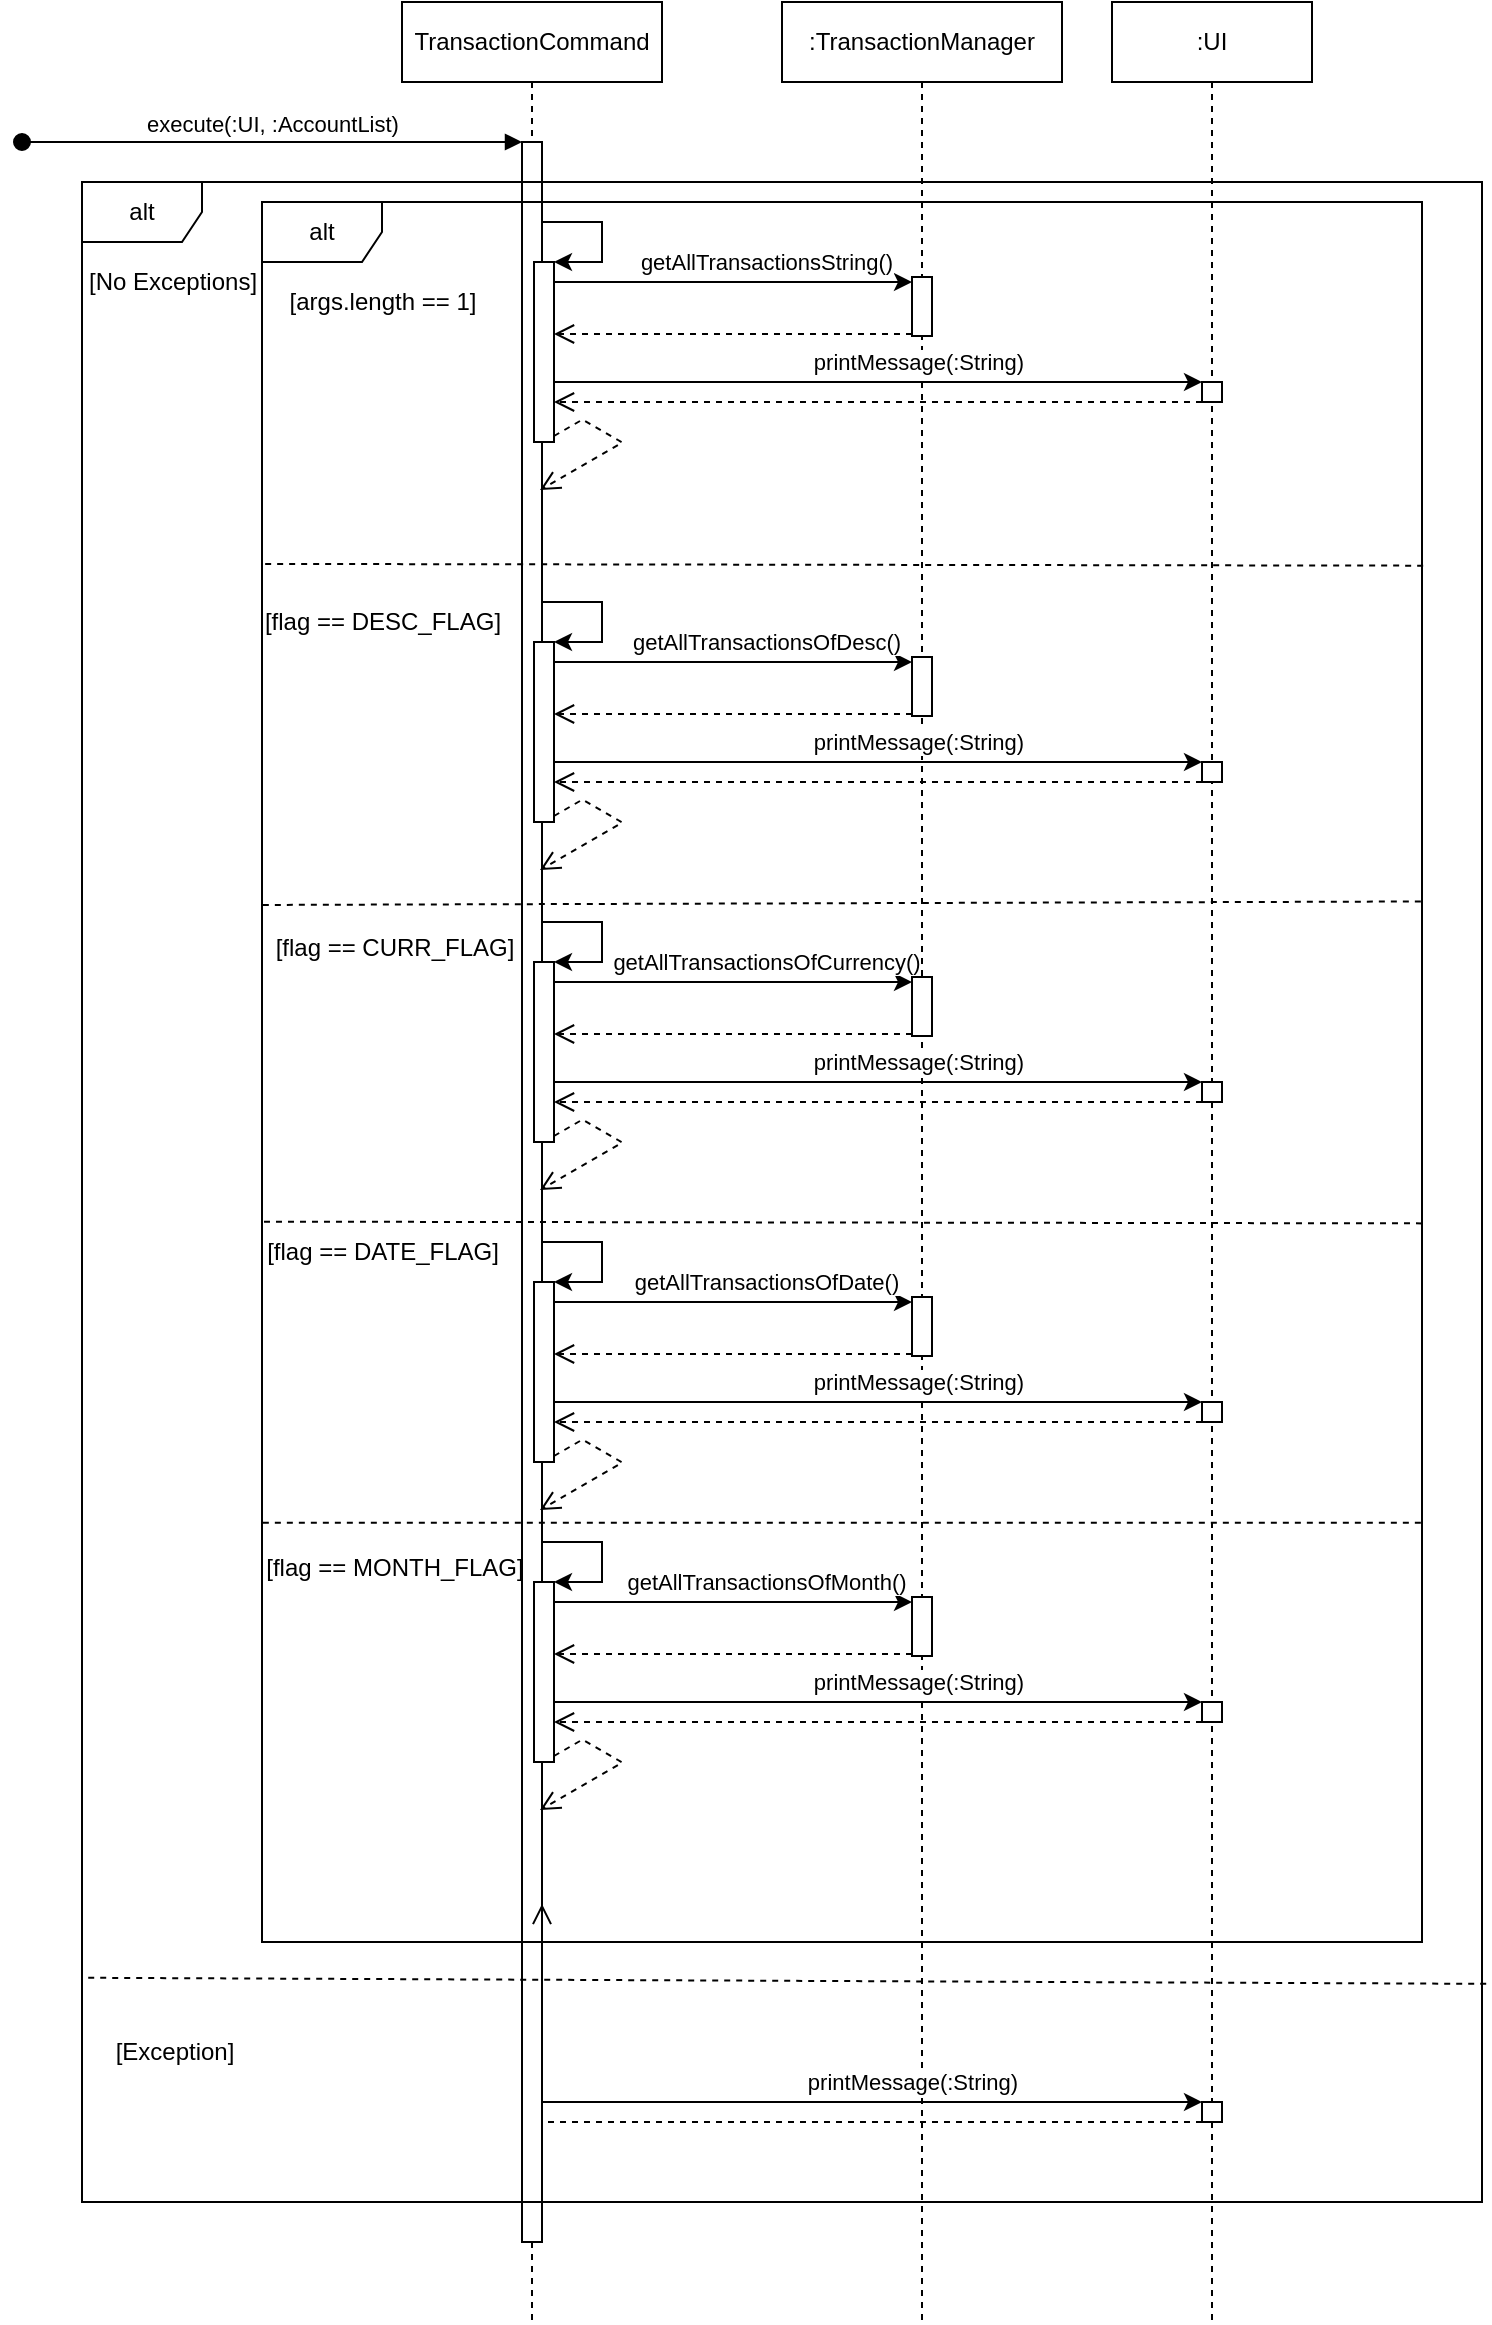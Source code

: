 <mxfile version="21.0.10" type="device"><diagram name="Page-1" id="2YBvvXClWsGukQMizWep"><mxGraphModel dx="2079" dy="460" grid="1" gridSize="10" guides="1" tooltips="1" connect="1" arrows="1" fold="1" page="1" pageScale="1" pageWidth="850" pageHeight="1100" math="0" shadow="0"><root><mxCell id="0"/><mxCell id="1" parent="0"/><mxCell id="aM9ryv3xv72pqoxQDRHE-1" value="TransactionCommand" style="shape=umlLifeline;perimeter=lifelinePerimeter;whiteSpace=wrap;html=1;container=0;dropTarget=0;collapsible=0;recursiveResize=0;outlineConnect=0;portConstraint=eastwest;newEdgeStyle={&quot;edgeStyle&quot;:&quot;elbowEdgeStyle&quot;,&quot;elbow&quot;:&quot;vertical&quot;,&quot;curved&quot;:0,&quot;rounded&quot;:0};" parent="1" vertex="1"><mxGeometry x="110" y="30" width="130" height="1160" as="geometry"/></mxCell><mxCell id="aM9ryv3xv72pqoxQDRHE-2" value="" style="html=1;points=[];perimeter=orthogonalPerimeter;outlineConnect=0;targetShapes=umlLifeline;portConstraint=eastwest;newEdgeStyle={&quot;edgeStyle&quot;:&quot;elbowEdgeStyle&quot;,&quot;elbow&quot;:&quot;vertical&quot;,&quot;curved&quot;:0,&quot;rounded&quot;:0};" parent="aM9ryv3xv72pqoxQDRHE-1" vertex="1"><mxGeometry x="60" y="70" width="10" height="1050" as="geometry"/></mxCell><mxCell id="aM9ryv3xv72pqoxQDRHE-3" value="execute(:UI, :AccountList)" style="html=1;verticalAlign=bottom;startArrow=oval;endArrow=block;startSize=8;edgeStyle=elbowEdgeStyle;elbow=vertical;curved=0;rounded=0;" parent="aM9ryv3xv72pqoxQDRHE-1" target="aM9ryv3xv72pqoxQDRHE-2" edge="1"><mxGeometry relative="1" as="geometry"><mxPoint x="-190" y="70" as="sourcePoint"/></mxGeometry></mxCell><mxCell id="aM9ryv3xv72pqoxQDRHE-5" value=":UI" style="shape=umlLifeline;perimeter=lifelinePerimeter;whiteSpace=wrap;html=1;container=0;dropTarget=0;collapsible=0;recursiveResize=0;outlineConnect=0;portConstraint=eastwest;newEdgeStyle={&quot;edgeStyle&quot;:&quot;elbowEdgeStyle&quot;,&quot;elbow&quot;:&quot;vertical&quot;,&quot;curved&quot;:0,&quot;rounded&quot;:0};" parent="1" vertex="1"><mxGeometry x="465" y="30" width="100" height="1160" as="geometry"/></mxCell><mxCell id="a20nSgyE2VclxuOLMxw--1" value="alt" style="shape=umlFrame;whiteSpace=wrap;html=1;pointerEvents=0;" vertex="1" parent="1"><mxGeometry x="-50" y="120" width="700" height="1010" as="geometry"/></mxCell><mxCell id="a20nSgyE2VclxuOLMxw--4" value="" style="endArrow=none;dashed=1;html=1;rounded=0;entryX=0.002;entryY=0.889;entryDx=0;entryDy=0;entryPerimeter=0;exitX=1.003;exitY=0.892;exitDx=0;exitDy=0;exitPerimeter=0;" edge="1" parent="1" source="a20nSgyE2VclxuOLMxw--1" target="a20nSgyE2VclxuOLMxw--1"><mxGeometry width="50" height="50" relative="1" as="geometry"><mxPoint x="820" y="280" as="sourcePoint"/><mxPoint x="450" y="230" as="targetPoint"/></mxGeometry></mxCell><mxCell id="a20nSgyE2VclxuOLMxw--5" value="[No Exceptions]" style="text;html=1;align=center;verticalAlign=middle;resizable=0;points=[];autosize=1;strokeColor=none;fillColor=none;" vertex="1" parent="1"><mxGeometry x="-60" y="155" width="110" height="30" as="geometry"/></mxCell><mxCell id="a20nSgyE2VclxuOLMxw--6" value="[Exception]" style="text;html=1;align=center;verticalAlign=middle;resizable=0;points=[];autosize=1;strokeColor=none;fillColor=none;" vertex="1" parent="1"><mxGeometry x="-44" y="1040" width="80" height="30" as="geometry"/></mxCell><mxCell id="a20nSgyE2VclxuOLMxw--10" value="alt" style="shape=umlFrame;whiteSpace=wrap;html=1;pointerEvents=0;" vertex="1" parent="1"><mxGeometry x="40" y="130" width="580" height="870" as="geometry"/></mxCell><mxCell id="a20nSgyE2VclxuOLMxw--11" value="[args.length == 1]" style="text;html=1;align=center;verticalAlign=middle;resizable=0;points=[];autosize=1;strokeColor=none;fillColor=none;" vertex="1" parent="1"><mxGeometry x="40" y="165" width="120" height="30" as="geometry"/></mxCell><mxCell id="a20nSgyE2VclxuOLMxw--12" value="" style="endArrow=none;dashed=1;html=1;rounded=0;entryX=-0.003;entryY=0.404;entryDx=0;entryDy=0;entryPerimeter=0;exitX=0.999;exitY=0.402;exitDx=0;exitDy=0;exitPerimeter=0;" edge="1" parent="1" source="a20nSgyE2VclxuOLMxw--10" target="a20nSgyE2VclxuOLMxw--10"><mxGeometry width="50" height="50" relative="1" as="geometry"><mxPoint x="929" y="372" as="sourcePoint"/><mxPoint x="-39" y="373" as="targetPoint"/></mxGeometry></mxCell><mxCell id="a20nSgyE2VclxuOLMxw--23" style="edgeStyle=elbowEdgeStyle;rounded=0;orthogonalLoop=1;jettySize=auto;html=1;elbow=vertical;curved=0;" edge="1" parent="1" source="a20nSgyE2VclxuOLMxw--13" target="a20nSgyE2VclxuOLMxw--22"><mxGeometry relative="1" as="geometry"><Array as="points"><mxPoint x="200" y="170"/><mxPoint x="300" y="160"/><mxPoint x="200" y="160"/></Array></mxGeometry></mxCell><mxCell id="a20nSgyE2VclxuOLMxw--24" value="getAllTransactionsString()" style="edgeLabel;html=1;align=center;verticalAlign=middle;resizable=0;points=[];" vertex="1" connectable="0" parent="a20nSgyE2VclxuOLMxw--23"><mxGeometry x="0.056" relative="1" as="geometry"><mxPoint x="11" y="-10" as="offset"/></mxGeometry></mxCell><mxCell id="a20nSgyE2VclxuOLMxw--13" value="" style="html=1;points=[];perimeter=orthogonalPerimeter;outlineConnect=0;targetShapes=umlLifeline;portConstraint=eastwest;newEdgeStyle={&quot;edgeStyle&quot;:&quot;elbowEdgeStyle&quot;,&quot;elbow&quot;:&quot;vertical&quot;,&quot;curved&quot;:0,&quot;rounded&quot;:0};" vertex="1" parent="1"><mxGeometry x="176" y="160" width="10" height="90" as="geometry"/></mxCell><mxCell id="a20nSgyE2VclxuOLMxw--15" value="" style="endArrow=classic;html=1;rounded=0;" edge="1" parent="1" source="aM9ryv3xv72pqoxQDRHE-2" target="a20nSgyE2VclxuOLMxw--13"><mxGeometry width="50" height="50" relative="1" as="geometry"><mxPoint x="400" y="320" as="sourcePoint"/><mxPoint x="450" y="270" as="targetPoint"/><Array as="points"><mxPoint x="210" y="140"/><mxPoint x="210" y="160"/></Array></mxGeometry></mxCell><mxCell id="a20nSgyE2VclxuOLMxw--20" value="" style="html=1;verticalAlign=bottom;endArrow=open;dashed=1;endSize=8;edgeStyle=isometricEdgeStyle;rounded=0;" edge="1" parent="1"><mxGeometry x="-0.6" y="120" relative="1" as="geometry"><mxPoint x="186" y="247" as="sourcePoint"/><mxPoint x="179" y="274" as="targetPoint"/><Array as="points"><mxPoint x="218" y="249"/><mxPoint x="220" y="270"/><mxPoint x="230" y="230"/><mxPoint x="330" y="230"/><mxPoint x="290" y="330"/><mxPoint x="230" y="230"/><mxPoint x="250" y="250"/><mxPoint x="220" y="210"/></Array><mxPoint x="116" y="-90" as="offset"/></mxGeometry></mxCell><mxCell id="a20nSgyE2VclxuOLMxw--21" value=":TransactionManager" style="shape=umlLifeline;perimeter=lifelinePerimeter;whiteSpace=wrap;html=1;container=0;dropTarget=0;collapsible=0;recursiveResize=0;outlineConnect=0;portConstraint=eastwest;newEdgeStyle={&quot;edgeStyle&quot;:&quot;elbowEdgeStyle&quot;,&quot;elbow&quot;:&quot;vertical&quot;,&quot;curved&quot;:0,&quot;rounded&quot;:0};" vertex="1" parent="1"><mxGeometry x="300" y="30" width="140" height="1160" as="geometry"/></mxCell><mxCell id="a20nSgyE2VclxuOLMxw--22" value="" style="html=1;points=[];perimeter=orthogonalPerimeter;outlineConnect=0;targetShapes=umlLifeline;portConstraint=eastwest;newEdgeStyle={&quot;edgeStyle&quot;:&quot;elbowEdgeStyle&quot;,&quot;elbow&quot;:&quot;vertical&quot;,&quot;curved&quot;:0,&quot;rounded&quot;:0};" vertex="1" parent="a20nSgyE2VclxuOLMxw--21"><mxGeometry x="65" y="137.5" width="10" height="29.5" as="geometry"/></mxCell><mxCell id="a20nSgyE2VclxuOLMxw--45" value="" style="html=1;points=[];perimeter=orthogonalPerimeter;outlineConnect=0;targetShapes=umlLifeline;portConstraint=eastwest;newEdgeStyle={&quot;edgeStyle&quot;:&quot;elbowEdgeStyle&quot;,&quot;elbow&quot;:&quot;vertical&quot;,&quot;curved&quot;:0,&quot;rounded&quot;:0};" vertex="1" parent="a20nSgyE2VclxuOLMxw--21"><mxGeometry x="65" y="327.5" width="10" height="29.5" as="geometry"/></mxCell><mxCell id="a20nSgyE2VclxuOLMxw--25" value="" style="html=1;verticalAlign=bottom;endArrow=open;dashed=1;endSize=8;edgeStyle=elbowEdgeStyle;elbow=vertical;curved=0;rounded=0;" edge="1" parent="1" source="a20nSgyE2VclxuOLMxw--22"><mxGeometry x="0.183" relative="1" as="geometry"><mxPoint x="266" y="195" as="sourcePoint"/><mxPoint x="186" y="196" as="targetPoint"/><Array as="points"><mxPoint x="260" y="196"/><mxPoint x="280" y="196"/><mxPoint x="220" y="180"/></Array><mxPoint as="offset"/></mxGeometry></mxCell><mxCell id="a20nSgyE2VclxuOLMxw--26" style="edgeStyle=elbowEdgeStyle;rounded=0;orthogonalLoop=1;jettySize=auto;html=1;elbow=vertical;curved=0;" edge="1" parent="1" target="a20nSgyE2VclxuOLMxw--28"><mxGeometry relative="1" as="geometry"><mxPoint x="186" y="220" as="sourcePoint"/><mxPoint x="365" y="220" as="targetPoint"/><Array as="points"><mxPoint x="200" y="220"/><mxPoint x="300" y="210"/><mxPoint x="200" y="210"/></Array></mxGeometry></mxCell><mxCell id="a20nSgyE2VclxuOLMxw--27" value="printMessage(:String)" style="edgeLabel;html=1;align=center;verticalAlign=middle;resizable=0;points=[];" vertex="1" connectable="0" parent="a20nSgyE2VclxuOLMxw--26"><mxGeometry x="0.056" relative="1" as="geometry"><mxPoint x="11" y="-10" as="offset"/></mxGeometry></mxCell><mxCell id="a20nSgyE2VclxuOLMxw--28" value="" style="html=1;points=[];perimeter=orthogonalPerimeter;outlineConnect=0;targetShapes=umlLifeline;portConstraint=eastwest;newEdgeStyle={&quot;edgeStyle&quot;:&quot;elbowEdgeStyle&quot;,&quot;elbow&quot;:&quot;vertical&quot;,&quot;curved&quot;:0,&quot;rounded&quot;:0};" vertex="1" parent="1"><mxGeometry x="510" y="220" width="10" height="10" as="geometry"/></mxCell><mxCell id="a20nSgyE2VclxuOLMxw--29" value="" style="html=1;verticalAlign=bottom;endArrow=open;dashed=1;endSize=8;edgeStyle=elbowEdgeStyle;elbow=vertical;curved=0;rounded=0;" edge="1" parent="1" source="a20nSgyE2VclxuOLMxw--28"><mxGeometry x="0.183" relative="1" as="geometry"><mxPoint x="365" y="240" as="sourcePoint"/><mxPoint x="186" y="230" as="targetPoint"/><Array as="points"><mxPoint x="250" y="230"/><mxPoint x="260" y="240"/><mxPoint x="280" y="240"/><mxPoint x="220" y="224"/></Array><mxPoint as="offset"/></mxGeometry></mxCell><mxCell id="a20nSgyE2VclxuOLMxw--31" value="[flag == DESC_FLAG]" style="text;html=1;align=center;verticalAlign=middle;resizable=0;points=[];autosize=1;strokeColor=none;fillColor=none;" vertex="1" parent="1"><mxGeometry x="30" y="325" width="140" height="30" as="geometry"/></mxCell><mxCell id="a20nSgyE2VclxuOLMxw--46" style="edgeStyle=elbowEdgeStyle;rounded=0;orthogonalLoop=1;jettySize=auto;html=1;elbow=vertical;curved=0;" edge="1" source="a20nSgyE2VclxuOLMxw--49" target="a20nSgyE2VclxuOLMxw--45" parent="1"><mxGeometry relative="1" as="geometry"><Array as="points"><mxPoint x="200" y="360"/><mxPoint x="300" y="350"/><mxPoint x="200" y="350"/></Array></mxGeometry></mxCell><mxCell id="a20nSgyE2VclxuOLMxw--47" value="getAllTransactionsOfDesc()" style="edgeLabel;html=1;align=center;verticalAlign=middle;resizable=0;points=[];" vertex="1" connectable="0" parent="a20nSgyE2VclxuOLMxw--46"><mxGeometry x="0.056" relative="1" as="geometry"><mxPoint x="11" y="-10" as="offset"/></mxGeometry></mxCell><mxCell id="a20nSgyE2VclxuOLMxw--48" value="" style="endArrow=classic;html=1;rounded=0;" edge="1" target="a20nSgyE2VclxuOLMxw--49" parent="1"><mxGeometry width="50" height="50" relative="1" as="geometry"><mxPoint x="180" y="330" as="sourcePoint"/><mxPoint x="450" y="460" as="targetPoint"/><Array as="points"><mxPoint x="210" y="330"/><mxPoint x="210" y="350"/></Array></mxGeometry></mxCell><mxCell id="a20nSgyE2VclxuOLMxw--49" value="" style="html=1;points=[];perimeter=orthogonalPerimeter;outlineConnect=0;targetShapes=umlLifeline;portConstraint=eastwest;newEdgeStyle={&quot;edgeStyle&quot;:&quot;elbowEdgeStyle&quot;,&quot;elbow&quot;:&quot;vertical&quot;,&quot;curved&quot;:0,&quot;rounded&quot;:0};" vertex="1" parent="1"><mxGeometry x="176" y="350" width="10" height="90" as="geometry"/></mxCell><mxCell id="a20nSgyE2VclxuOLMxw--50" value="" style="html=1;verticalAlign=bottom;endArrow=open;dashed=1;endSize=8;edgeStyle=elbowEdgeStyle;elbow=vertical;curved=0;rounded=0;" edge="1" source="a20nSgyE2VclxuOLMxw--45" parent="1"><mxGeometry x="0.183" relative="1" as="geometry"><mxPoint x="266" y="385" as="sourcePoint"/><mxPoint x="186" y="386" as="targetPoint"/><Array as="points"><mxPoint x="260" y="386"/><mxPoint x="280" y="386"/><mxPoint x="220" y="370"/></Array><mxPoint as="offset"/></mxGeometry></mxCell><mxCell id="a20nSgyE2VclxuOLMxw--51" style="edgeStyle=elbowEdgeStyle;rounded=0;orthogonalLoop=1;jettySize=auto;html=1;elbow=vertical;curved=0;" edge="1" parent="1"><mxGeometry relative="1" as="geometry"><mxPoint x="186" y="410" as="sourcePoint"/><mxPoint x="510" y="410" as="targetPoint"/><Array as="points"><mxPoint x="200" y="410"/><mxPoint x="300" y="400"/><mxPoint x="200" y="400"/></Array></mxGeometry></mxCell><mxCell id="a20nSgyE2VclxuOLMxw--52" value="printMessage(:String)" style="edgeLabel;html=1;align=center;verticalAlign=middle;resizable=0;points=[];" vertex="1" connectable="0" parent="a20nSgyE2VclxuOLMxw--51"><mxGeometry x="0.056" relative="1" as="geometry"><mxPoint x="11" y="-10" as="offset"/></mxGeometry></mxCell><mxCell id="a20nSgyE2VclxuOLMxw--53" value="" style="html=1;verticalAlign=bottom;endArrow=open;dashed=1;endSize=8;edgeStyle=elbowEdgeStyle;elbow=vertical;curved=0;rounded=0;" edge="1" parent="1"><mxGeometry x="0.183" relative="1" as="geometry"><mxPoint x="510" y="420" as="sourcePoint"/><mxPoint x="186" y="420" as="targetPoint"/><Array as="points"><mxPoint x="250" y="420"/><mxPoint x="260" y="430"/><mxPoint x="280" y="430"/><mxPoint x="220" y="414"/></Array><mxPoint as="offset"/></mxGeometry></mxCell><mxCell id="a20nSgyE2VclxuOLMxw--54" value="" style="html=1;verticalAlign=bottom;endArrow=open;dashed=1;endSize=8;edgeStyle=isometricEdgeStyle;rounded=0;" edge="1" parent="1"><mxGeometry x="-0.6" y="120" relative="1" as="geometry"><mxPoint x="186" y="437" as="sourcePoint"/><mxPoint x="179" y="464" as="targetPoint"/><Array as="points"><mxPoint x="218" y="439"/><mxPoint x="220" y="460"/><mxPoint x="230" y="420"/><mxPoint x="330" y="420"/><mxPoint x="290" y="520"/><mxPoint x="230" y="420"/><mxPoint x="250" y="440"/><mxPoint x="220" y="400"/></Array><mxPoint x="116" y="-90" as="offset"/></mxGeometry></mxCell><mxCell id="a20nSgyE2VclxuOLMxw--55" value="" style="html=1;points=[];perimeter=orthogonalPerimeter;outlineConnect=0;targetShapes=umlLifeline;portConstraint=eastwest;newEdgeStyle={&quot;edgeStyle&quot;:&quot;elbowEdgeStyle&quot;,&quot;elbow&quot;:&quot;vertical&quot;,&quot;curved&quot;:0,&quot;rounded&quot;:0};" vertex="1" parent="1"><mxGeometry x="510" y="410" width="10" height="10" as="geometry"/></mxCell><mxCell id="a20nSgyE2VclxuOLMxw--66" value="" style="html=1;points=[];perimeter=orthogonalPerimeter;outlineConnect=0;targetShapes=umlLifeline;portConstraint=eastwest;newEdgeStyle={&quot;edgeStyle&quot;:&quot;elbowEdgeStyle&quot;,&quot;elbow&quot;:&quot;vertical&quot;,&quot;curved&quot;:0,&quot;rounded&quot;:0};" vertex="1" parent="1"><mxGeometry x="365" y="517.5" width="10" height="29.5" as="geometry"/></mxCell><mxCell id="a20nSgyE2VclxuOLMxw--67" style="edgeStyle=elbowEdgeStyle;rounded=0;orthogonalLoop=1;jettySize=auto;html=1;elbow=vertical;curved=0;" edge="1" parent="1" source="a20nSgyE2VclxuOLMxw--70" target="a20nSgyE2VclxuOLMxw--66"><mxGeometry relative="1" as="geometry"><Array as="points"><mxPoint x="200" y="520"/><mxPoint x="300" y="510"/><mxPoint x="200" y="510"/></Array></mxGeometry></mxCell><mxCell id="a20nSgyE2VclxuOLMxw--68" value="getAllTransactionsOfCurrency()" style="edgeLabel;html=1;align=center;verticalAlign=middle;resizable=0;points=[];" vertex="1" connectable="0" parent="a20nSgyE2VclxuOLMxw--67"><mxGeometry x="0.056" relative="1" as="geometry"><mxPoint x="11" y="-10" as="offset"/></mxGeometry></mxCell><mxCell id="a20nSgyE2VclxuOLMxw--69" value="" style="endArrow=classic;html=1;rounded=0;" edge="1" parent="1" target="a20nSgyE2VclxuOLMxw--70"><mxGeometry width="50" height="50" relative="1" as="geometry"><mxPoint x="180" y="490" as="sourcePoint"/><mxPoint x="450" y="620" as="targetPoint"/><Array as="points"><mxPoint x="210" y="490"/><mxPoint x="210" y="510"/></Array></mxGeometry></mxCell><mxCell id="a20nSgyE2VclxuOLMxw--70" value="" style="html=1;points=[];perimeter=orthogonalPerimeter;outlineConnect=0;targetShapes=umlLifeline;portConstraint=eastwest;newEdgeStyle={&quot;edgeStyle&quot;:&quot;elbowEdgeStyle&quot;,&quot;elbow&quot;:&quot;vertical&quot;,&quot;curved&quot;:0,&quot;rounded&quot;:0};" vertex="1" parent="1"><mxGeometry x="176" y="510" width="10" height="90" as="geometry"/></mxCell><mxCell id="a20nSgyE2VclxuOLMxw--71" value="" style="html=1;verticalAlign=bottom;endArrow=open;dashed=1;endSize=8;edgeStyle=elbowEdgeStyle;elbow=vertical;curved=0;rounded=0;" edge="1" parent="1" source="a20nSgyE2VclxuOLMxw--66"><mxGeometry x="0.183" relative="1" as="geometry"><mxPoint x="266" y="545" as="sourcePoint"/><mxPoint x="186" y="546" as="targetPoint"/><Array as="points"><mxPoint x="260" y="546"/><mxPoint x="280" y="546"/><mxPoint x="220" y="530"/></Array><mxPoint as="offset"/></mxGeometry></mxCell><mxCell id="a20nSgyE2VclxuOLMxw--72" style="edgeStyle=elbowEdgeStyle;rounded=0;orthogonalLoop=1;jettySize=auto;html=1;elbow=vertical;curved=0;" edge="1" parent="1"><mxGeometry relative="1" as="geometry"><mxPoint x="186" y="570" as="sourcePoint"/><mxPoint x="510" y="570" as="targetPoint"/><Array as="points"><mxPoint x="200" y="570"/><mxPoint x="300" y="560"/><mxPoint x="200" y="560"/></Array></mxGeometry></mxCell><mxCell id="a20nSgyE2VclxuOLMxw--73" value="printMessage(:String)" style="edgeLabel;html=1;align=center;verticalAlign=middle;resizable=0;points=[];" vertex="1" connectable="0" parent="a20nSgyE2VclxuOLMxw--72"><mxGeometry x="0.056" relative="1" as="geometry"><mxPoint x="11" y="-10" as="offset"/></mxGeometry></mxCell><mxCell id="a20nSgyE2VclxuOLMxw--74" value="" style="html=1;verticalAlign=bottom;endArrow=open;dashed=1;endSize=8;edgeStyle=elbowEdgeStyle;elbow=vertical;curved=0;rounded=0;" edge="1" parent="1"><mxGeometry x="0.183" relative="1" as="geometry"><mxPoint x="510" y="580" as="sourcePoint"/><mxPoint x="186" y="580" as="targetPoint"/><Array as="points"><mxPoint x="250" y="580"/><mxPoint x="260" y="590"/><mxPoint x="280" y="590"/><mxPoint x="220" y="574"/></Array><mxPoint as="offset"/></mxGeometry></mxCell><mxCell id="a20nSgyE2VclxuOLMxw--75" value="" style="html=1;verticalAlign=bottom;endArrow=open;dashed=1;endSize=8;edgeStyle=isometricEdgeStyle;rounded=0;" edge="1" parent="1"><mxGeometry x="-0.6" y="120" relative="1" as="geometry"><mxPoint x="186" y="597" as="sourcePoint"/><mxPoint x="179" y="624" as="targetPoint"/><Array as="points"><mxPoint x="218" y="599"/><mxPoint x="220" y="620"/><mxPoint x="230" y="580"/><mxPoint x="330" y="580"/><mxPoint x="290" y="680"/><mxPoint x="230" y="580"/><mxPoint x="250" y="600"/><mxPoint x="220" y="560"/></Array><mxPoint x="116" y="-90" as="offset"/></mxGeometry></mxCell><mxCell id="a20nSgyE2VclxuOLMxw--76" value="" style="html=1;points=[];perimeter=orthogonalPerimeter;outlineConnect=0;targetShapes=umlLifeline;portConstraint=eastwest;newEdgeStyle={&quot;edgeStyle&quot;:&quot;elbowEdgeStyle&quot;,&quot;elbow&quot;:&quot;vertical&quot;,&quot;curved&quot;:0,&quot;rounded&quot;:0};" vertex="1" parent="1"><mxGeometry x="510" y="570" width="10" height="10" as="geometry"/></mxCell><mxCell id="a20nSgyE2VclxuOLMxw--77" value="" style="html=1;points=[];perimeter=orthogonalPerimeter;outlineConnect=0;targetShapes=umlLifeline;portConstraint=eastwest;newEdgeStyle={&quot;edgeStyle&quot;:&quot;elbowEdgeStyle&quot;,&quot;elbow&quot;:&quot;vertical&quot;,&quot;curved&quot;:0,&quot;rounded&quot;:0};" vertex="1" parent="1"><mxGeometry x="365" y="677.5" width="10" height="29.5" as="geometry"/></mxCell><mxCell id="a20nSgyE2VclxuOLMxw--78" style="edgeStyle=elbowEdgeStyle;rounded=0;orthogonalLoop=1;jettySize=auto;html=1;elbow=vertical;curved=0;" edge="1" parent="1" source="a20nSgyE2VclxuOLMxw--81" target="a20nSgyE2VclxuOLMxw--77"><mxGeometry relative="1" as="geometry"><Array as="points"><mxPoint x="200" y="680"/><mxPoint x="300" y="670"/><mxPoint x="200" y="670"/></Array></mxGeometry></mxCell><mxCell id="a20nSgyE2VclxuOLMxw--79" value="getAllTransactionsOfDate()" style="edgeLabel;html=1;align=center;verticalAlign=middle;resizable=0;points=[];" vertex="1" connectable="0" parent="a20nSgyE2VclxuOLMxw--78"><mxGeometry x="0.056" relative="1" as="geometry"><mxPoint x="11" y="-10" as="offset"/></mxGeometry></mxCell><mxCell id="a20nSgyE2VclxuOLMxw--80" value="" style="endArrow=classic;html=1;rounded=0;" edge="1" parent="1" target="a20nSgyE2VclxuOLMxw--81"><mxGeometry width="50" height="50" relative="1" as="geometry"><mxPoint x="180" y="650" as="sourcePoint"/><mxPoint x="450" y="780" as="targetPoint"/><Array as="points"><mxPoint x="210" y="650"/><mxPoint x="210" y="670"/></Array></mxGeometry></mxCell><mxCell id="a20nSgyE2VclxuOLMxw--81" value="" style="html=1;points=[];perimeter=orthogonalPerimeter;outlineConnect=0;targetShapes=umlLifeline;portConstraint=eastwest;newEdgeStyle={&quot;edgeStyle&quot;:&quot;elbowEdgeStyle&quot;,&quot;elbow&quot;:&quot;vertical&quot;,&quot;curved&quot;:0,&quot;rounded&quot;:0};" vertex="1" parent="1"><mxGeometry x="176" y="670" width="10" height="90" as="geometry"/></mxCell><mxCell id="a20nSgyE2VclxuOLMxw--82" value="" style="html=1;verticalAlign=bottom;endArrow=open;dashed=1;endSize=8;edgeStyle=elbowEdgeStyle;elbow=vertical;curved=0;rounded=0;" edge="1" parent="1" source="a20nSgyE2VclxuOLMxw--77"><mxGeometry x="0.183" relative="1" as="geometry"><mxPoint x="266" y="705" as="sourcePoint"/><mxPoint x="186" y="706" as="targetPoint"/><Array as="points"><mxPoint x="260" y="706"/><mxPoint x="280" y="706"/><mxPoint x="220" y="690"/></Array><mxPoint as="offset"/></mxGeometry></mxCell><mxCell id="a20nSgyE2VclxuOLMxw--83" style="edgeStyle=elbowEdgeStyle;rounded=0;orthogonalLoop=1;jettySize=auto;html=1;elbow=vertical;curved=0;" edge="1" parent="1"><mxGeometry relative="1" as="geometry"><mxPoint x="186" y="730" as="sourcePoint"/><mxPoint x="510" y="730" as="targetPoint"/><Array as="points"><mxPoint x="200" y="730"/><mxPoint x="300" y="720"/><mxPoint x="200" y="720"/></Array></mxGeometry></mxCell><mxCell id="a20nSgyE2VclxuOLMxw--84" value="printMessage(:String)" style="edgeLabel;html=1;align=center;verticalAlign=middle;resizable=0;points=[];" vertex="1" connectable="0" parent="a20nSgyE2VclxuOLMxw--83"><mxGeometry x="0.056" relative="1" as="geometry"><mxPoint x="11" y="-10" as="offset"/></mxGeometry></mxCell><mxCell id="a20nSgyE2VclxuOLMxw--85" value="" style="html=1;verticalAlign=bottom;endArrow=open;dashed=1;endSize=8;edgeStyle=elbowEdgeStyle;elbow=vertical;curved=0;rounded=0;" edge="1" parent="1"><mxGeometry x="0.183" relative="1" as="geometry"><mxPoint x="510" y="740" as="sourcePoint"/><mxPoint x="186" y="740" as="targetPoint"/><Array as="points"><mxPoint x="250" y="740"/><mxPoint x="260" y="750"/><mxPoint x="280" y="750"/><mxPoint x="220" y="734"/></Array><mxPoint as="offset"/></mxGeometry></mxCell><mxCell id="a20nSgyE2VclxuOLMxw--86" value="" style="html=1;verticalAlign=bottom;endArrow=open;dashed=1;endSize=8;edgeStyle=isometricEdgeStyle;rounded=0;" edge="1" parent="1"><mxGeometry x="-0.6" y="120" relative="1" as="geometry"><mxPoint x="186" y="757" as="sourcePoint"/><mxPoint x="179" y="784" as="targetPoint"/><Array as="points"><mxPoint x="218" y="759"/><mxPoint x="220" y="780"/><mxPoint x="230" y="740"/><mxPoint x="330" y="740"/><mxPoint x="290" y="840"/><mxPoint x="230" y="740"/><mxPoint x="250" y="760"/><mxPoint x="220" y="720"/></Array><mxPoint x="116" y="-90" as="offset"/></mxGeometry></mxCell><mxCell id="a20nSgyE2VclxuOLMxw--87" value="" style="html=1;points=[];perimeter=orthogonalPerimeter;outlineConnect=0;targetShapes=umlLifeline;portConstraint=eastwest;newEdgeStyle={&quot;edgeStyle&quot;:&quot;elbowEdgeStyle&quot;,&quot;elbow&quot;:&quot;vertical&quot;,&quot;curved&quot;:0,&quot;rounded&quot;:0};" vertex="1" parent="1"><mxGeometry x="365" y="827.5" width="10" height="29.5" as="geometry"/></mxCell><mxCell id="a20nSgyE2VclxuOLMxw--88" style="edgeStyle=elbowEdgeStyle;rounded=0;orthogonalLoop=1;jettySize=auto;html=1;elbow=vertical;curved=0;" edge="1" parent="1" source="a20nSgyE2VclxuOLMxw--91" target="a20nSgyE2VclxuOLMxw--87"><mxGeometry relative="1" as="geometry"><Array as="points"><mxPoint x="200" y="830"/><mxPoint x="300" y="820"/><mxPoint x="200" y="820"/></Array></mxGeometry></mxCell><mxCell id="a20nSgyE2VclxuOLMxw--89" value="getAllTransactionsOfMonth()" style="edgeLabel;html=1;align=center;verticalAlign=middle;resizable=0;points=[];" vertex="1" connectable="0" parent="a20nSgyE2VclxuOLMxw--88"><mxGeometry x="0.056" relative="1" as="geometry"><mxPoint x="11" y="-10" as="offset"/></mxGeometry></mxCell><mxCell id="a20nSgyE2VclxuOLMxw--90" value="" style="endArrow=classic;html=1;rounded=0;" edge="1" parent="1" target="a20nSgyE2VclxuOLMxw--91"><mxGeometry width="50" height="50" relative="1" as="geometry"><mxPoint x="180" y="800" as="sourcePoint"/><mxPoint x="450" y="930" as="targetPoint"/><Array as="points"><mxPoint x="210" y="800"/><mxPoint x="210" y="820"/></Array></mxGeometry></mxCell><mxCell id="a20nSgyE2VclxuOLMxw--91" value="" style="html=1;points=[];perimeter=orthogonalPerimeter;outlineConnect=0;targetShapes=umlLifeline;portConstraint=eastwest;newEdgeStyle={&quot;edgeStyle&quot;:&quot;elbowEdgeStyle&quot;,&quot;elbow&quot;:&quot;vertical&quot;,&quot;curved&quot;:0,&quot;rounded&quot;:0};" vertex="1" parent="1"><mxGeometry x="176" y="820" width="10" height="90" as="geometry"/></mxCell><mxCell id="a20nSgyE2VclxuOLMxw--92" value="" style="html=1;verticalAlign=bottom;endArrow=open;dashed=1;endSize=8;edgeStyle=elbowEdgeStyle;elbow=vertical;curved=0;rounded=0;" edge="1" parent="1" source="a20nSgyE2VclxuOLMxw--87"><mxGeometry x="0.183" relative="1" as="geometry"><mxPoint x="266" y="855" as="sourcePoint"/><mxPoint x="186" y="856" as="targetPoint"/><Array as="points"><mxPoint x="260" y="856"/><mxPoint x="280" y="856"/><mxPoint x="220" y="840"/></Array><mxPoint as="offset"/></mxGeometry></mxCell><mxCell id="a20nSgyE2VclxuOLMxw--93" style="edgeStyle=elbowEdgeStyle;rounded=0;orthogonalLoop=1;jettySize=auto;html=1;elbow=vertical;curved=0;" edge="1" parent="1"><mxGeometry relative="1" as="geometry"><mxPoint x="186" y="880" as="sourcePoint"/><mxPoint x="510" y="880" as="targetPoint"/><Array as="points"><mxPoint x="200" y="880"/><mxPoint x="300" y="870"/><mxPoint x="200" y="870"/></Array></mxGeometry></mxCell><mxCell id="a20nSgyE2VclxuOLMxw--94" value="printMessage(:String)" style="edgeLabel;html=1;align=center;verticalAlign=middle;resizable=0;points=[];" vertex="1" connectable="0" parent="a20nSgyE2VclxuOLMxw--93"><mxGeometry x="0.056" relative="1" as="geometry"><mxPoint x="11" y="-10" as="offset"/></mxGeometry></mxCell><mxCell id="a20nSgyE2VclxuOLMxw--95" value="" style="html=1;verticalAlign=bottom;endArrow=open;dashed=1;endSize=8;edgeStyle=elbowEdgeStyle;elbow=vertical;curved=0;rounded=0;" edge="1" parent="1"><mxGeometry x="0.183" relative="1" as="geometry"><mxPoint x="510" y="890" as="sourcePoint"/><mxPoint x="186" y="890" as="targetPoint"/><Array as="points"><mxPoint x="250" y="890"/><mxPoint x="260" y="900"/><mxPoint x="280" y="900"/><mxPoint x="220" y="884"/></Array><mxPoint as="offset"/></mxGeometry></mxCell><mxCell id="a20nSgyE2VclxuOLMxw--96" value="" style="html=1;verticalAlign=bottom;endArrow=open;dashed=1;endSize=8;edgeStyle=isometricEdgeStyle;rounded=0;" edge="1" parent="1"><mxGeometry x="-0.6" y="120" relative="1" as="geometry"><mxPoint x="186" y="907" as="sourcePoint"/><mxPoint x="179" y="934" as="targetPoint"/><Array as="points"><mxPoint x="218" y="909"/><mxPoint x="220" y="930"/><mxPoint x="230" y="890"/><mxPoint x="330" y="890"/><mxPoint x="290" y="990"/><mxPoint x="230" y="890"/><mxPoint x="250" y="910"/><mxPoint x="220" y="870"/></Array><mxPoint x="116" y="-90" as="offset"/></mxGeometry></mxCell><mxCell id="a20nSgyE2VclxuOLMxw--97" value="" style="endArrow=none;dashed=1;html=1;rounded=0;entryX=0.001;entryY=0.208;entryDx=0;entryDy=0;entryPerimeter=0;exitX=1.001;exitY=0.209;exitDx=0;exitDy=0;exitPerimeter=0;" edge="1" parent="1" source="a20nSgyE2VclxuOLMxw--10" target="a20nSgyE2VclxuOLMxw--10"><mxGeometry width="50" height="50" relative="1" as="geometry"><mxPoint x="629" y="490" as="sourcePoint"/><mxPoint x="48" y="491" as="targetPoint"/></mxGeometry></mxCell><mxCell id="a20nSgyE2VclxuOLMxw--98" value="" style="endArrow=none;dashed=1;html=1;rounded=0;entryX=0.001;entryY=0.586;entryDx=0;entryDy=0;entryPerimeter=0;exitX=1;exitY=0.587;exitDx=0;exitDy=0;exitPerimeter=0;" edge="1" parent="1" source="a20nSgyE2VclxuOLMxw--10" target="a20nSgyE2VclxuOLMxw--10"><mxGeometry width="50" height="50" relative="1" as="geometry"><mxPoint x="629" y="490" as="sourcePoint"/><mxPoint x="48" y="491" as="targetPoint"/></mxGeometry></mxCell><mxCell id="a20nSgyE2VclxuOLMxw--99" value="" style="endArrow=none;dashed=1;html=1;rounded=0;entryX=-0.003;entryY=0.759;entryDx=0;entryDy=0;entryPerimeter=0;exitX=0.999;exitY=0.759;exitDx=0;exitDy=0;exitPerimeter=0;" edge="1" parent="1" source="a20nSgyE2VclxuOLMxw--10" target="a20nSgyE2VclxuOLMxw--10"><mxGeometry width="50" height="50" relative="1" as="geometry"><mxPoint x="630" y="651" as="sourcePoint"/><mxPoint x="51" y="650" as="targetPoint"/></mxGeometry></mxCell><mxCell id="a20nSgyE2VclxuOLMxw--100" value="[flag == CURR_FLAG]" style="text;html=1;align=center;verticalAlign=middle;resizable=0;points=[];autosize=1;strokeColor=none;fillColor=none;" vertex="1" parent="1"><mxGeometry x="36" y="487.5" width="140" height="30" as="geometry"/></mxCell><mxCell id="a20nSgyE2VclxuOLMxw--101" value="[flag == DATE_FLAG]" style="text;html=1;align=center;verticalAlign=middle;resizable=0;points=[];autosize=1;strokeColor=none;fillColor=none;" vertex="1" parent="1"><mxGeometry x="30" y="640" width="140" height="30" as="geometry"/></mxCell><mxCell id="a20nSgyE2VclxuOLMxw--102" value="[flag == MONTH_FLAG]" style="text;html=1;align=center;verticalAlign=middle;resizable=0;points=[];autosize=1;strokeColor=none;fillColor=none;" vertex="1" parent="1"><mxGeometry x="31" y="797.5" width="150" height="30" as="geometry"/></mxCell><mxCell id="a20nSgyE2VclxuOLMxw--103" value="" style="html=1;points=[];perimeter=orthogonalPerimeter;outlineConnect=0;targetShapes=umlLifeline;portConstraint=eastwest;newEdgeStyle={&quot;edgeStyle&quot;:&quot;elbowEdgeStyle&quot;,&quot;elbow&quot;:&quot;vertical&quot;,&quot;curved&quot;:0,&quot;rounded&quot;:0};" vertex="1" parent="1"><mxGeometry x="510" y="730" width="10" height="10" as="geometry"/></mxCell><mxCell id="a20nSgyE2VclxuOLMxw--104" value="" style="html=1;points=[];perimeter=orthogonalPerimeter;outlineConnect=0;targetShapes=umlLifeline;portConstraint=eastwest;newEdgeStyle={&quot;edgeStyle&quot;:&quot;elbowEdgeStyle&quot;,&quot;elbow&quot;:&quot;vertical&quot;,&quot;curved&quot;:0,&quot;rounded&quot;:0};" vertex="1" parent="1"><mxGeometry x="510" y="880" width="10" height="10" as="geometry"/></mxCell><mxCell id="a20nSgyE2VclxuOLMxw--105" style="edgeStyle=elbowEdgeStyle;rounded=0;orthogonalLoop=1;jettySize=auto;html=1;elbow=vertical;curved=0;" edge="1" parent="1"><mxGeometry relative="1" as="geometry"><mxPoint x="180" y="1080" as="sourcePoint"/><mxPoint x="510" y="1080" as="targetPoint"/><Array as="points"><mxPoint x="200" y="1080"/><mxPoint x="300" y="1070"/><mxPoint x="200" y="1070"/></Array></mxGeometry></mxCell><mxCell id="a20nSgyE2VclxuOLMxw--106" value="printMessage(:String)" style="edgeLabel;html=1;align=center;verticalAlign=middle;resizable=0;points=[];" vertex="1" connectable="0" parent="a20nSgyE2VclxuOLMxw--105"><mxGeometry x="0.056" relative="1" as="geometry"><mxPoint x="11" y="-10" as="offset"/></mxGeometry></mxCell><mxCell id="a20nSgyE2VclxuOLMxw--107" value="" style="html=1;verticalAlign=bottom;endArrow=open;dashed=1;endSize=8;edgeStyle=elbowEdgeStyle;elbow=vertical;curved=0;rounded=0;entryX=1;entryY=0.839;entryDx=0;entryDy=0;entryPerimeter=0;" edge="1" parent="1" target="aM9ryv3xv72pqoxQDRHE-2"><mxGeometry x="0.183" relative="1" as="geometry"><mxPoint x="510" y="1090" as="sourcePoint"/><mxPoint x="190" y="1090" as="targetPoint"/><Array as="points"><mxPoint x="250" y="1090"/><mxPoint x="260" y="1100"/><mxPoint x="280" y="1100"/><mxPoint x="220" y="1084"/></Array><mxPoint as="offset"/></mxGeometry></mxCell><mxCell id="a20nSgyE2VclxuOLMxw--108" value="" style="html=1;points=[];perimeter=orthogonalPerimeter;outlineConnect=0;targetShapes=umlLifeline;portConstraint=eastwest;newEdgeStyle={&quot;edgeStyle&quot;:&quot;elbowEdgeStyle&quot;,&quot;elbow&quot;:&quot;vertical&quot;,&quot;curved&quot;:0,&quot;rounded&quot;:0};" vertex="1" parent="1"><mxGeometry x="510" y="1080" width="10" height="10" as="geometry"/></mxCell></root></mxGraphModel></diagram></mxfile>